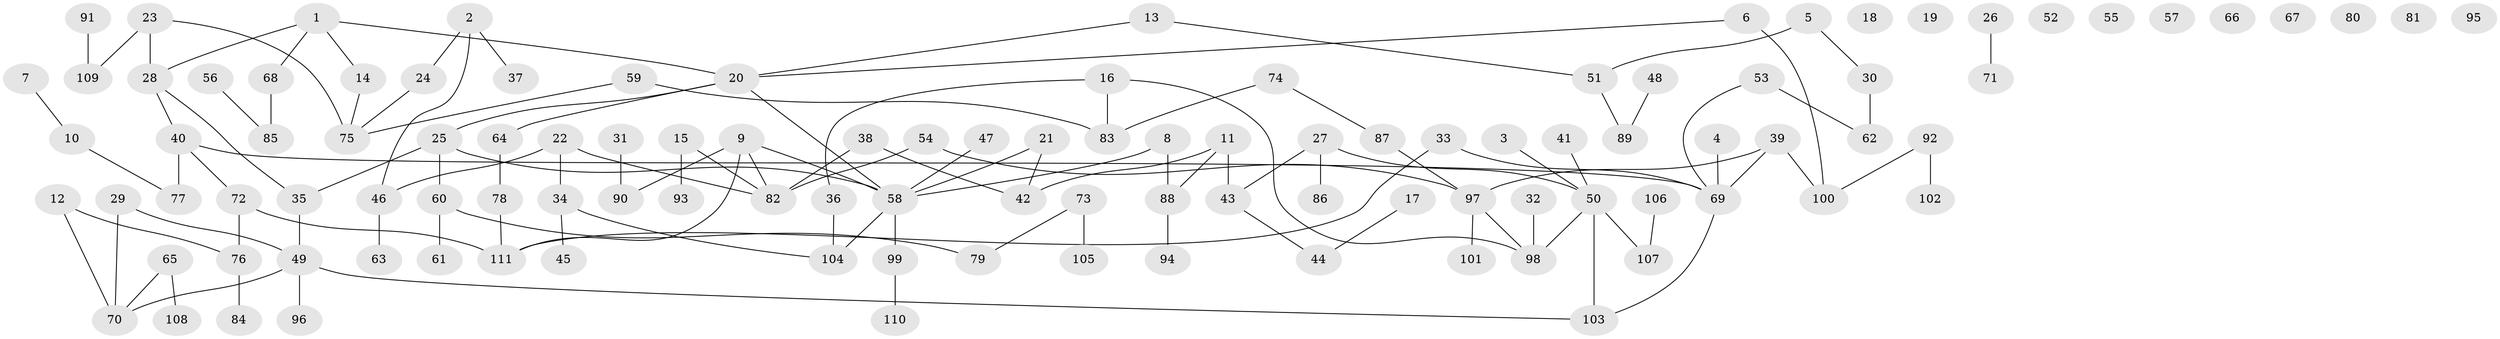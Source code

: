 // Generated by graph-tools (version 1.1) at 2025/00/03/09/25 03:00:52]
// undirected, 111 vertices, 120 edges
graph export_dot {
graph [start="1"]
  node [color=gray90,style=filled];
  1;
  2;
  3;
  4;
  5;
  6;
  7;
  8;
  9;
  10;
  11;
  12;
  13;
  14;
  15;
  16;
  17;
  18;
  19;
  20;
  21;
  22;
  23;
  24;
  25;
  26;
  27;
  28;
  29;
  30;
  31;
  32;
  33;
  34;
  35;
  36;
  37;
  38;
  39;
  40;
  41;
  42;
  43;
  44;
  45;
  46;
  47;
  48;
  49;
  50;
  51;
  52;
  53;
  54;
  55;
  56;
  57;
  58;
  59;
  60;
  61;
  62;
  63;
  64;
  65;
  66;
  67;
  68;
  69;
  70;
  71;
  72;
  73;
  74;
  75;
  76;
  77;
  78;
  79;
  80;
  81;
  82;
  83;
  84;
  85;
  86;
  87;
  88;
  89;
  90;
  91;
  92;
  93;
  94;
  95;
  96;
  97;
  98;
  99;
  100;
  101;
  102;
  103;
  104;
  105;
  106;
  107;
  108;
  109;
  110;
  111;
  1 -- 14;
  1 -- 20;
  1 -- 28;
  1 -- 68;
  2 -- 24;
  2 -- 37;
  2 -- 46;
  3 -- 50;
  4 -- 69;
  5 -- 30;
  5 -- 51;
  6 -- 20;
  6 -- 100;
  7 -- 10;
  8 -- 58;
  8 -- 88;
  9 -- 58;
  9 -- 82;
  9 -- 90;
  9 -- 111;
  10 -- 77;
  11 -- 42;
  11 -- 43;
  11 -- 88;
  12 -- 70;
  12 -- 76;
  13 -- 20;
  13 -- 51;
  14 -- 75;
  15 -- 82;
  15 -- 93;
  16 -- 36;
  16 -- 83;
  16 -- 98;
  17 -- 44;
  20 -- 25;
  20 -- 58;
  20 -- 64;
  21 -- 42;
  21 -- 58;
  22 -- 34;
  22 -- 46;
  22 -- 82;
  23 -- 28;
  23 -- 75;
  23 -- 109;
  24 -- 75;
  25 -- 35;
  25 -- 58;
  25 -- 60;
  26 -- 71;
  27 -- 43;
  27 -- 50;
  27 -- 86;
  28 -- 35;
  28 -- 40;
  29 -- 49;
  29 -- 70;
  30 -- 62;
  31 -- 90;
  32 -- 98;
  33 -- 69;
  33 -- 111;
  34 -- 45;
  34 -- 104;
  35 -- 49;
  36 -- 104;
  38 -- 42;
  38 -- 82;
  39 -- 69;
  39 -- 97;
  39 -- 100;
  40 -- 69;
  40 -- 72;
  40 -- 77;
  41 -- 50;
  43 -- 44;
  46 -- 63;
  47 -- 58;
  48 -- 89;
  49 -- 70;
  49 -- 96;
  49 -- 103;
  50 -- 98;
  50 -- 103;
  50 -- 107;
  51 -- 89;
  53 -- 62;
  53 -- 69;
  54 -- 82;
  54 -- 97;
  56 -- 85;
  58 -- 99;
  58 -- 104;
  59 -- 75;
  59 -- 83;
  60 -- 61;
  60 -- 79;
  64 -- 78;
  65 -- 70;
  65 -- 108;
  68 -- 85;
  69 -- 103;
  72 -- 76;
  72 -- 111;
  73 -- 79;
  73 -- 105;
  74 -- 83;
  74 -- 87;
  76 -- 84;
  78 -- 111;
  87 -- 97;
  88 -- 94;
  91 -- 109;
  92 -- 100;
  92 -- 102;
  97 -- 98;
  97 -- 101;
  99 -- 110;
  106 -- 107;
}

